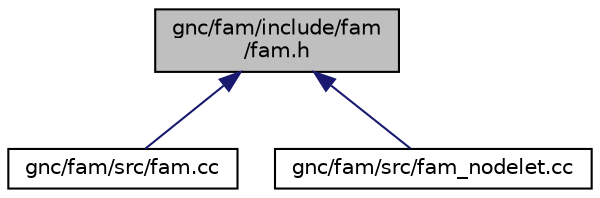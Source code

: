 digraph "gnc/fam/include/fam/fam.h"
{
 // LATEX_PDF_SIZE
  edge [fontname="Helvetica",fontsize="10",labelfontname="Helvetica",labelfontsize="10"];
  node [fontname="Helvetica",fontsize="10",shape=record];
  Node1 [label="gnc/fam/include/fam\l/fam.h",height=0.2,width=0.4,color="black", fillcolor="grey75", style="filled", fontcolor="black",tooltip=" "];
  Node1 -> Node2 [dir="back",color="midnightblue",fontsize="10",style="solid",fontname="Helvetica"];
  Node2 [label="gnc/fam/src/fam.cc",height=0.2,width=0.4,color="black", fillcolor="white", style="filled",URL="$fam_2src_2fam_8cc.html",tooltip=" "];
  Node1 -> Node3 [dir="back",color="midnightblue",fontsize="10",style="solid",fontname="Helvetica"];
  Node3 [label="gnc/fam/src/fam_nodelet.cc",height=0.2,width=0.4,color="black", fillcolor="white", style="filled",URL="$fam__nodelet_8cc.html",tooltip=" "];
}
